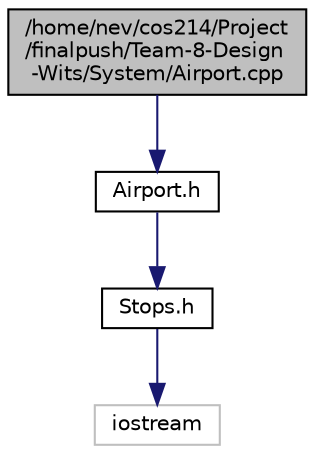 digraph "/home/nev/cos214/Project/finalpush/Team-8-Design-Wits/System/Airport.cpp"
{
 // LATEX_PDF_SIZE
  edge [fontname="Helvetica",fontsize="10",labelfontname="Helvetica",labelfontsize="10"];
  node [fontname="Helvetica",fontsize="10",shape=record];
  Node1 [label="/home/nev/cos214/Project\l/finalpush/Team-8-Design\l-Wits/System/Airport.cpp",height=0.2,width=0.4,color="black", fillcolor="grey75", style="filled", fontcolor="black",tooltip="This is the Airport class implementation file."];
  Node1 -> Node2 [color="midnightblue",fontsize="10",style="solid",fontname="Helvetica"];
  Node2 [label="Airport.h",height=0.2,width=0.4,color="black", fillcolor="white", style="filled",URL="$Airport_8h.html",tooltip="This is the Airport class header file."];
  Node2 -> Node3 [color="midnightblue",fontsize="10",style="solid",fontname="Helvetica"];
  Node3 [label="Stops.h",height=0.2,width=0.4,color="black", fillcolor="white", style="filled",URL="$Stops_8h.html",tooltip="This file implements the Stops class."];
  Node3 -> Node4 [color="midnightblue",fontsize="10",style="solid",fontname="Helvetica"];
  Node4 [label="iostream",height=0.2,width=0.4,color="grey75", fillcolor="white", style="filled",tooltip=" "];
}
